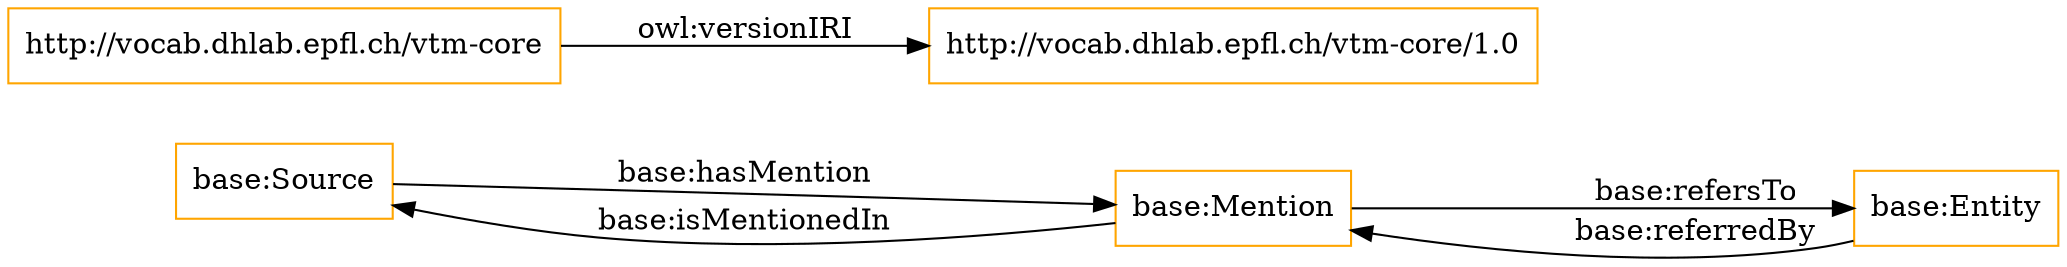 digraph ar2dtool_diagram { 
rankdir=LR;
size="1501"
node [shape = rectangle, color="orange"]; "base:Source" "base:Mention" "base:Entity" ; /*classes style*/
	"http://vocab.dhlab.epfl.ch/vtm-core" -> "http://vocab.dhlab.epfl.ch/vtm-core/1.0" [ label = "owl:versionIRI" ];
	"base:Mention" -> "base:Entity" [ label = "base:refersTo" ];
	"base:Entity" -> "base:Mention" [ label = "base:referredBy" ];
	"base:Source" -> "base:Mention" [ label = "base:hasMention" ];
	"base:Mention" -> "base:Source" [ label = "base:isMentionedIn" ];

}
